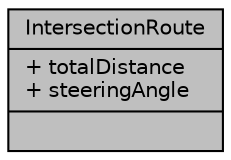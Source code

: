 digraph "IntersectionRoute"
{
 // LATEX_PDF_SIZE
  edge [fontname="Helvetica",fontsize="10",labelfontname="Helvetica",labelfontsize="10"];
  node [fontname="Helvetica",fontsize="10",shape=record];
  Node1 [label="{IntersectionRoute\n|+ totalDistance\l+ steeringAngle\l|}",height=0.2,width=0.4,color="black", fillcolor="grey75", style="filled", fontcolor="black",tooltip="Struct used to store information about static intersection vectors."];
}

